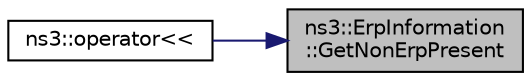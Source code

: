 digraph "ns3::ErpInformation::GetNonErpPresent"
{
 // LATEX_PDF_SIZE
  edge [fontname="Helvetica",fontsize="10",labelfontname="Helvetica",labelfontsize="10"];
  node [fontname="Helvetica",fontsize="10",shape=record];
  rankdir="RL";
  Node1 [label="ns3::ErpInformation\l::GetNonErpPresent",height=0.2,width=0.4,color="black", fillcolor="grey75", style="filled", fontcolor="black",tooltip="Return the Non_Erp_Present field in the ErpInformation information element."];
  Node1 -> Node2 [dir="back",color="midnightblue",fontsize="10",style="solid",fontname="Helvetica"];
  Node2 [label="ns3::operator\<\<",height=0.2,width=0.4,color="black", fillcolor="white", style="filled",URL="$namespacens3.html#a7d413f89b8a29a147b27a7f669ebcf3e",tooltip="output stream output operator"];
}
